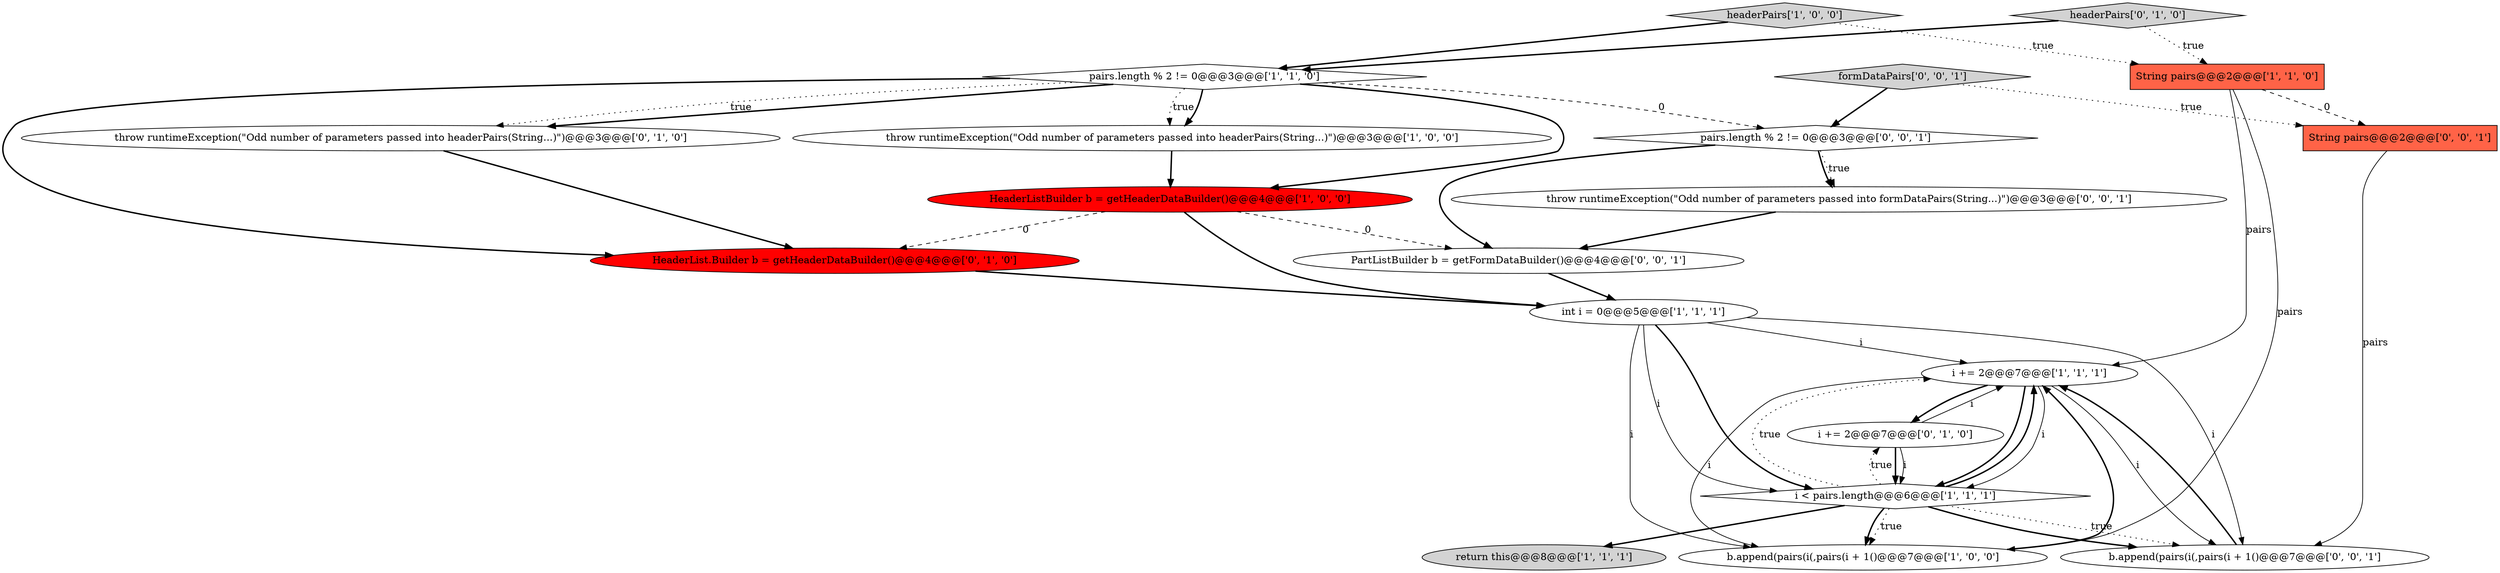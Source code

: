digraph {
9 [style = filled, label = "HeaderListBuilder b = getHeaderDataBuilder()@@@4@@@['1', '0', '0']", fillcolor = red, shape = ellipse image = "AAA1AAABBB1BBB"];
7 [style = filled, label = "headerPairs['1', '0', '0']", fillcolor = lightgray, shape = diamond image = "AAA0AAABBB1BBB"];
13 [style = filled, label = "HeaderList.Builder b = getHeaderDataBuilder()@@@4@@@['0', '1', '0']", fillcolor = red, shape = ellipse image = "AAA1AAABBB2BBB"];
11 [style = filled, label = "i += 2@@@7@@@['0', '1', '0']", fillcolor = white, shape = ellipse image = "AAA0AAABBB2BBB"];
10 [style = filled, label = "throw runtimeException(\"Odd number of parameters passed into headerPairs(String...)\")@@@3@@@['0', '1', '0']", fillcolor = white, shape = ellipse image = "AAA0AAABBB2BBB"];
12 [style = filled, label = "headerPairs['0', '1', '0']", fillcolor = lightgray, shape = diamond image = "AAA0AAABBB2BBB"];
17 [style = filled, label = "formDataPairs['0', '0', '1']", fillcolor = lightgray, shape = diamond image = "AAA0AAABBB3BBB"];
16 [style = filled, label = "throw runtimeException(\"Odd number of parameters passed into formDataPairs(String...)\")@@@3@@@['0', '0', '1']", fillcolor = white, shape = ellipse image = "AAA0AAABBB3BBB"];
8 [style = filled, label = "i += 2@@@7@@@['1', '1', '1']", fillcolor = white, shape = ellipse image = "AAA0AAABBB1BBB"];
15 [style = filled, label = "PartListBuilder b = getFormDataBuilder()@@@4@@@['0', '0', '1']", fillcolor = white, shape = ellipse image = "AAA0AAABBB3BBB"];
6 [style = filled, label = "i < pairs.length@@@6@@@['1', '1', '1']", fillcolor = white, shape = diamond image = "AAA0AAABBB1BBB"];
19 [style = filled, label = "pairs.length % 2 != 0@@@3@@@['0', '0', '1']", fillcolor = white, shape = diamond image = "AAA0AAABBB3BBB"];
5 [style = filled, label = "String pairs@@@2@@@['1', '1', '0']", fillcolor = tomato, shape = box image = "AAA0AAABBB1BBB"];
1 [style = filled, label = "b.append(pairs(i(,pairs(i + 1()@@@7@@@['1', '0', '0']", fillcolor = white, shape = ellipse image = "AAA0AAABBB1BBB"];
0 [style = filled, label = "throw runtimeException(\"Odd number of parameters passed into headerPairs(String...)\")@@@3@@@['1', '0', '0']", fillcolor = white, shape = ellipse image = "AAA0AAABBB1BBB"];
14 [style = filled, label = "b.append(pairs(i(,pairs(i + 1()@@@7@@@['0', '0', '1']", fillcolor = white, shape = ellipse image = "AAA0AAABBB3BBB"];
3 [style = filled, label = "return this@@@8@@@['1', '1', '1']", fillcolor = lightgray, shape = ellipse image = "AAA0AAABBB1BBB"];
18 [style = filled, label = "String pairs@@@2@@@['0', '0', '1']", fillcolor = tomato, shape = box image = "AAA0AAABBB3BBB"];
4 [style = filled, label = "int i = 0@@@5@@@['1', '1', '1']", fillcolor = white, shape = ellipse image = "AAA0AAABBB1BBB"];
2 [style = filled, label = "pairs.length % 2 != 0@@@3@@@['1', '1', '0']", fillcolor = white, shape = diamond image = "AAA0AAABBB1BBB"];
6->3 [style = bold, label=""];
16->15 [style = bold, label=""];
0->9 [style = bold, label=""];
18->14 [style = solid, label="pairs"];
2->19 [style = dashed, label="0"];
2->0 [style = dotted, label="true"];
1->8 [style = bold, label=""];
17->18 [style = dotted, label="true"];
4->6 [style = bold, label=""];
4->14 [style = solid, label="i"];
9->4 [style = bold, label=""];
11->6 [style = bold, label=""];
6->1 [style = dotted, label="true"];
4->1 [style = solid, label="i"];
8->6 [style = bold, label=""];
2->9 [style = bold, label=""];
5->18 [style = dashed, label="0"];
2->10 [style = bold, label=""];
17->19 [style = bold, label=""];
4->8 [style = solid, label="i"];
19->16 [style = bold, label=""];
7->5 [style = dotted, label="true"];
4->6 [style = solid, label="i"];
2->13 [style = bold, label=""];
6->14 [style = bold, label=""];
6->1 [style = bold, label=""];
12->2 [style = bold, label=""];
6->14 [style = dotted, label="true"];
2->0 [style = bold, label=""];
11->6 [style = solid, label="i"];
10->13 [style = bold, label=""];
8->14 [style = solid, label="i"];
12->5 [style = dotted, label="true"];
9->15 [style = dashed, label="0"];
6->8 [style = dotted, label="true"];
7->2 [style = bold, label=""];
11->8 [style = solid, label="i"];
8->1 [style = solid, label="i"];
6->8 [style = bold, label=""];
9->13 [style = dashed, label="0"];
15->4 [style = bold, label=""];
19->16 [style = dotted, label="true"];
5->8 [style = solid, label="pairs"];
14->8 [style = bold, label=""];
6->11 [style = dotted, label="true"];
19->15 [style = bold, label=""];
8->11 [style = bold, label=""];
8->6 [style = solid, label="i"];
5->1 [style = solid, label="pairs"];
2->10 [style = dotted, label="true"];
13->4 [style = bold, label=""];
}
